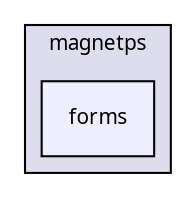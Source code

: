digraph G {
  compound=true
  node [ fontsize=10, fontname="FreeSans.ttf"];
  edge [ labelfontsize=9, labelfontname="FreeSans.ttf"];
  subgraph clusterdir_20066dcb0a93c7535345de3d36792f28 {
    graph [ bgcolor="#ddddee", pencolor="black", label="magnetps" fontname="FreeSans.ttf", fontsize=10, URL="dir_20066dcb0a93c7535345de3d36792f28.html"]
  dir_579cde7658348c751e43aa4f9db143bf [shape=box, label="forms", style="filled", fillcolor="#eeeeff", pencolor="black", URL="dir_579cde7658348c751e43aa4f9db143bf.html"];
  }
}
